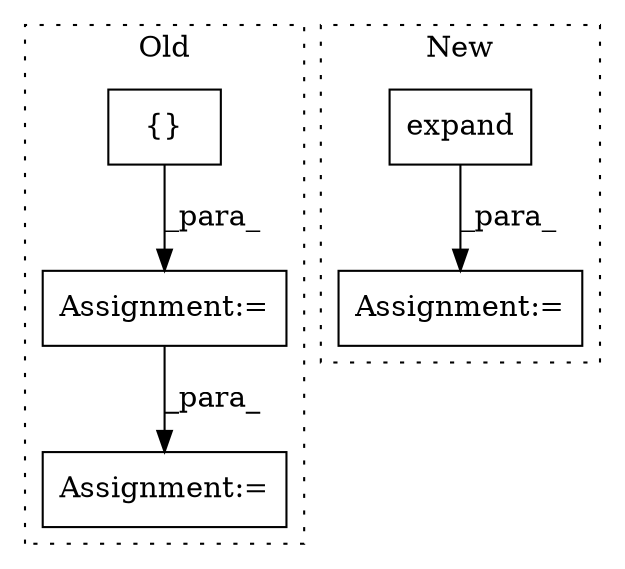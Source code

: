 digraph G {
subgraph cluster0 {
1 [label="{}" a="4" s="12952" l="2" shape="box"];
4 [label="Assignment:=" a="7" s="12942" l="1" shape="box"];
5 [label="Assignment:=" a="7" s="13318" l="1" shape="box"];
label = "Old";
style="dotted";
}
subgraph cluster1 {
2 [label="expand" a="32" s="12479,12499" l="7,1" shape="box"];
3 [label="Assignment:=" a="7" s="12472" l="1" shape="box"];
label = "New";
style="dotted";
}
1 -> 4 [label="_para_"];
2 -> 3 [label="_para_"];
4 -> 5 [label="_para_"];
}